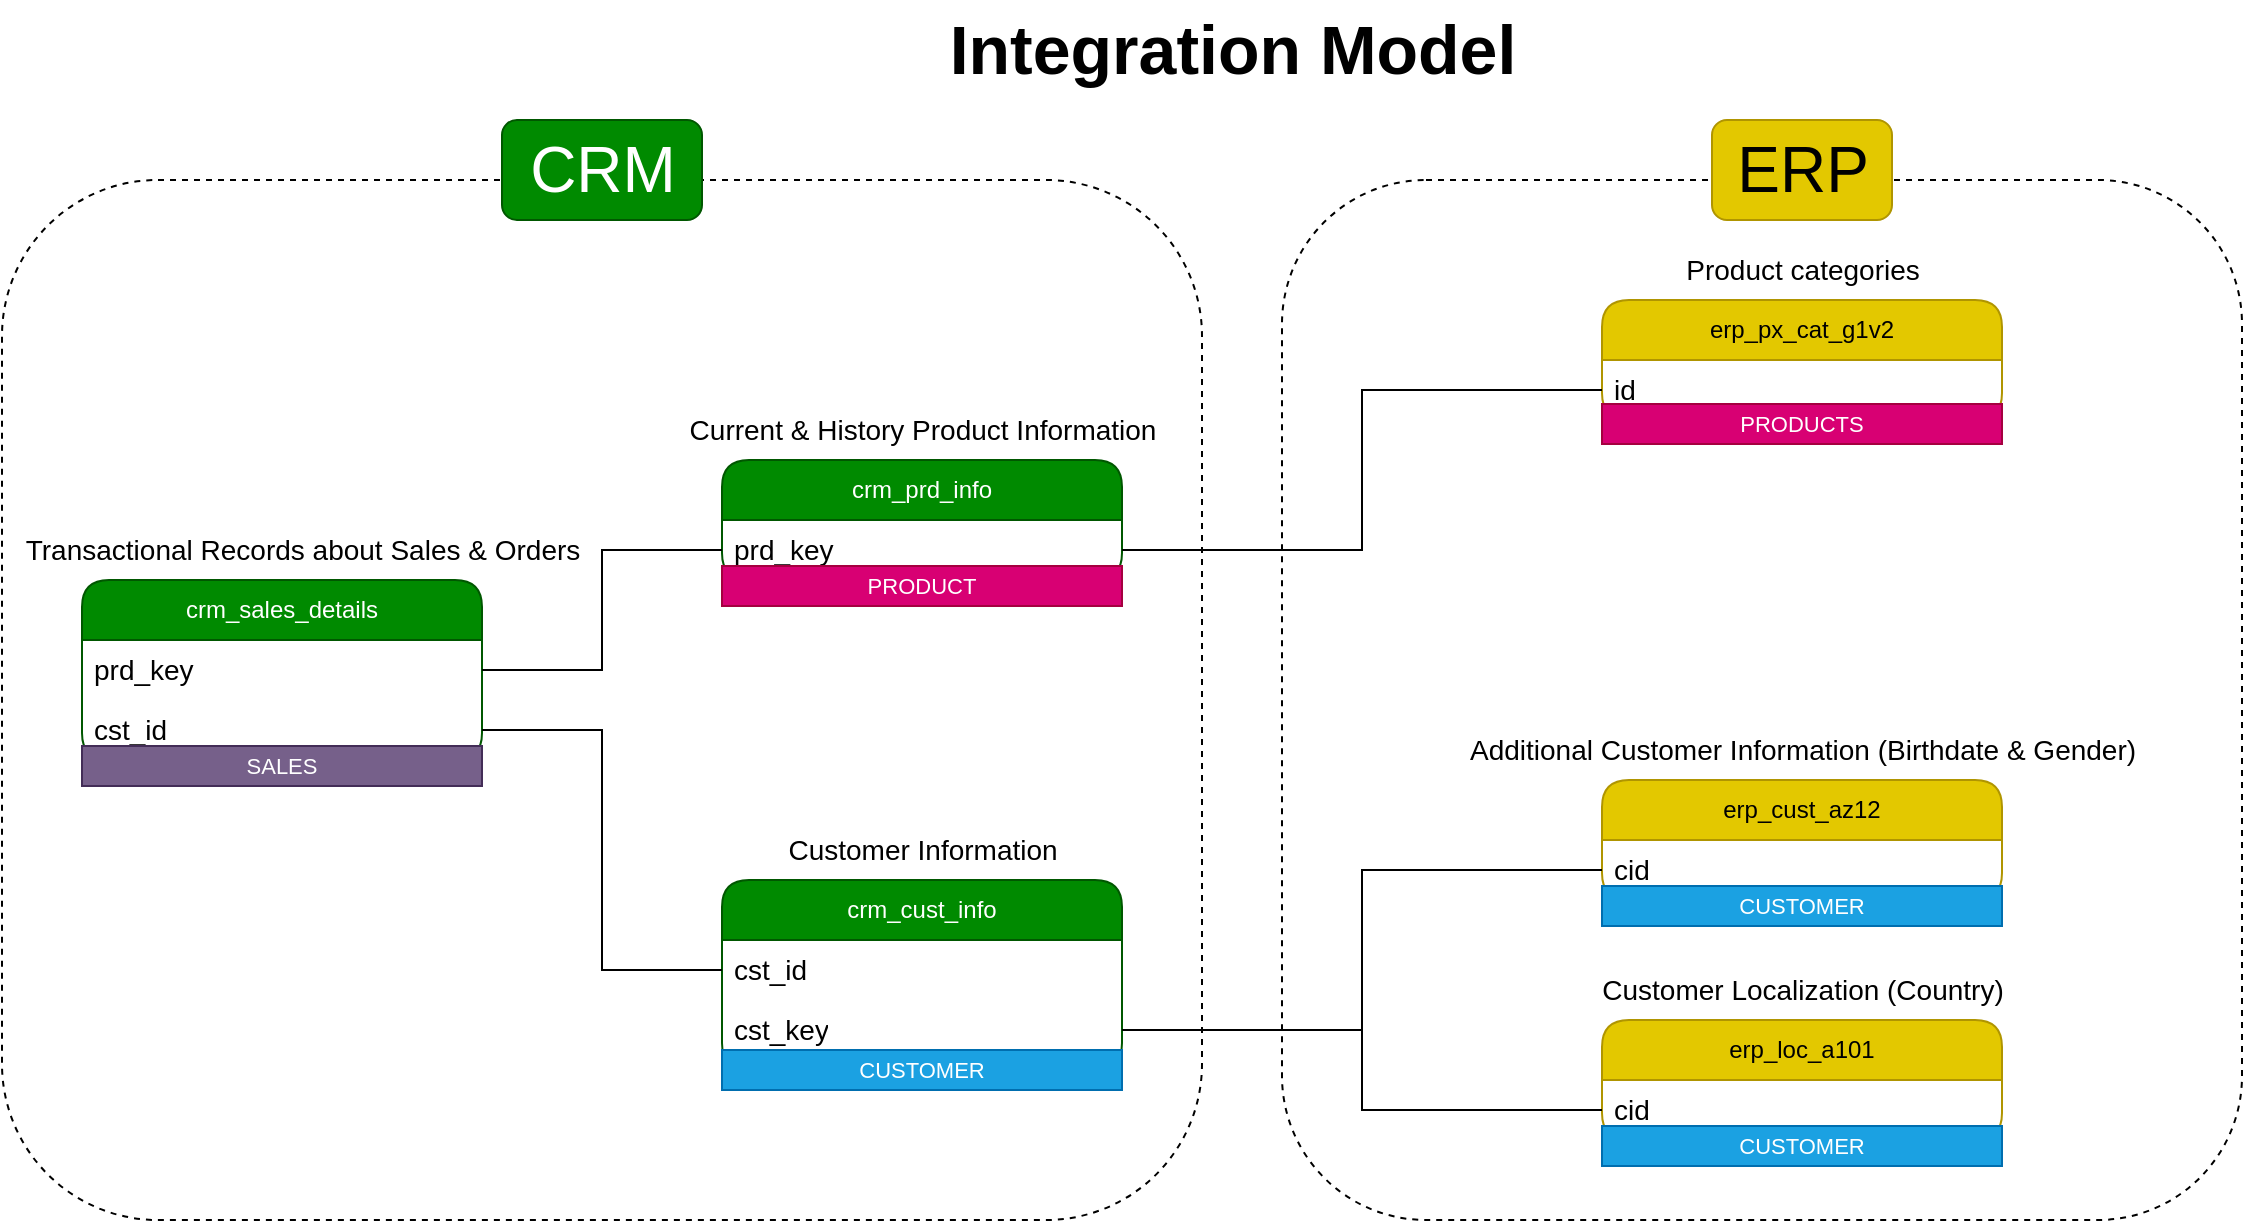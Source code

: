 <mxfile version="27.0.9">
  <diagram name="Page-1" id="PCKaCpVYWczDn-b74tcw">
    <mxGraphModel dx="1641" dy="534" grid="1" gridSize="10" guides="1" tooltips="1" connect="1" arrows="1" fold="1" page="1" pageScale="1" pageWidth="827" pageHeight="1169" math="0" shadow="0">
      <root>
        <mxCell id="0" />
        <mxCell id="1" parent="0" />
        <mxCell id="ddAq5CgOGKGEsgJp8Uih-1" value="&lt;font style=&quot;font-size: 34px;&quot;&gt;&lt;b style=&quot;&quot;&gt;Integration Model&lt;/b&gt;&lt;/font&gt;" style="text;html=1;align=center;verticalAlign=middle;resizable=0;points=[];autosize=1;strokeColor=none;fillColor=none;" parent="1" vertex="1">
          <mxGeometry x="220" y="70" width="310" height="50" as="geometry" />
        </mxCell>
        <mxCell id="ddAq5CgOGKGEsgJp8Uih-2" value="crm_cust_info" style="swimlane;fontStyle=0;childLayout=stackLayout;horizontal=1;startSize=30;horizontalStack=0;resizeParent=1;resizeParentMax=0;resizeLast=0;collapsible=1;marginBottom=0;whiteSpace=wrap;html=1;fillColor=#008a00;fontColor=#ffffff;strokeColor=#005700;rounded=1;container=1;" parent="1" vertex="1">
          <mxGeometry x="120" y="510" width="200" height="95" as="geometry">
            <mxRectangle x="190" y="240" width="60" height="30" as="alternateBounds" />
          </mxGeometry>
        </mxCell>
        <mxCell id="ddAq5CgOGKGEsgJp8Uih-6" value="&lt;font style=&quot;font-size: 14px;&quot;&gt;Customer Information&lt;/font&gt;" style="text;html=1;align=center;verticalAlign=middle;resizable=0;points=[];autosize=1;strokeColor=none;fillColor=none;" parent="1" vertex="1">
          <mxGeometry x="140" y="480" width="160" height="30" as="geometry" />
        </mxCell>
        <mxCell id="ddAq5CgOGKGEsgJp8Uih-7" value="crm_prd_info" style="swimlane;fontStyle=0;childLayout=stackLayout;horizontal=1;startSize=30;horizontalStack=0;resizeParent=1;resizeParentMax=0;resizeLast=0;collapsible=1;marginBottom=0;whiteSpace=wrap;html=1;fillColor=#008a00;fontColor=#ffffff;strokeColor=#005700;rounded=1;" parent="1" vertex="1">
          <mxGeometry x="120" y="300" width="200" height="60" as="geometry">
            <mxRectangle x="190" y="240" width="60" height="30" as="alternateBounds" />
          </mxGeometry>
        </mxCell>
        <mxCell id="ddAq5CgOGKGEsgJp8Uih-8" value="prd_key" style="text;strokeColor=none;fillColor=none;align=left;verticalAlign=middle;spacingLeft=4;spacingRight=4;overflow=hidden;points=[[0,0.5],[1,0.5]];portConstraint=eastwest;rotatable=0;whiteSpace=wrap;html=1;rounded=1;fontSize=14;spacing=2;" parent="ddAq5CgOGKGEsgJp8Uih-7" vertex="1">
          <mxGeometry y="30" width="200" height="30" as="geometry" />
        </mxCell>
        <mxCell id="ddAq5CgOGKGEsgJp8Uih-9" value="&lt;font style=&quot;font-size: 14px;&quot;&gt;Current &amp;amp; History Product Information&lt;/font&gt;" style="text;html=1;align=center;verticalAlign=middle;resizable=0;points=[];autosize=1;strokeColor=none;fillColor=none;" parent="1" vertex="1">
          <mxGeometry x="90" y="270" width="260" height="30" as="geometry" />
        </mxCell>
        <mxCell id="ddAq5CgOGKGEsgJp8Uih-10" value="crm_sales_details" style="swimlane;fontStyle=0;childLayout=stackLayout;horizontal=1;startSize=30;horizontalStack=0;resizeParent=1;resizeParentMax=0;resizeLast=0;collapsible=1;marginBottom=0;whiteSpace=wrap;html=1;fillColor=#008a00;fontColor=#ffffff;strokeColor=#005700;rounded=1;" parent="1" vertex="1">
          <mxGeometry x="-200" y="360" width="200" height="90" as="geometry">
            <mxRectangle x="190" y="240" width="60" height="30" as="alternateBounds" />
          </mxGeometry>
        </mxCell>
        <mxCell id="ddAq5CgOGKGEsgJp8Uih-11" value="prd_key" style="text;strokeColor=none;fillColor=none;align=left;verticalAlign=top;spacingLeft=4;spacingRight=4;overflow=hidden;points=[[0,0.5],[1,0.5]];portConstraint=eastwest;rotatable=0;whiteSpace=wrap;html=1;rounded=1;fontSize=14;" parent="ddAq5CgOGKGEsgJp8Uih-10" vertex="1">
          <mxGeometry y="30" width="200" height="30" as="geometry" />
        </mxCell>
        <mxCell id="ddAq5CgOGKGEsgJp8Uih-13" value="cst_id" style="text;strokeColor=none;fillColor=none;align=left;verticalAlign=top;spacingLeft=4;spacingRight=4;overflow=hidden;points=[[0,0.5],[1,0.5]];portConstraint=eastwest;rotatable=0;whiteSpace=wrap;html=1;rounded=1;fontSize=14;" parent="ddAq5CgOGKGEsgJp8Uih-10" vertex="1">
          <mxGeometry y="60" width="200" height="30" as="geometry" />
        </mxCell>
        <mxCell id="ddAq5CgOGKGEsgJp8Uih-12" value="&lt;font style=&quot;font-size: 14px;&quot;&gt;Transactional Records about Sales &amp;amp; Orders&lt;/font&gt;" style="text;html=1;align=center;verticalAlign=middle;resizable=0;points=[];autosize=1;strokeColor=none;fillColor=none;" parent="1" vertex="1">
          <mxGeometry x="-240" y="330" width="300" height="30" as="geometry" />
        </mxCell>
        <mxCell id="ddAq5CgOGKGEsgJp8Uih-14" style="edgeStyle=orthogonalEdgeStyle;rounded=0;orthogonalLoop=1;jettySize=auto;html=1;entryX=0;entryY=0.5;entryDx=0;entryDy=0;endArrow=none;startFill=0;" parent="1" source="ddAq5CgOGKGEsgJp8Uih-11" target="ddAq5CgOGKGEsgJp8Uih-8" edge="1">
          <mxGeometry relative="1" as="geometry" />
        </mxCell>
        <mxCell id="ddAq5CgOGKGEsgJp8Uih-15" style="edgeStyle=orthogonalEdgeStyle;rounded=0;orthogonalLoop=1;jettySize=auto;html=1;entryX=0;entryY=0.5;entryDx=0;entryDy=0;endArrow=none;startFill=0;" parent="1" source="ddAq5CgOGKGEsgJp8Uih-13" target="ddAq5CgOGKGEsgJp8Uih-3" edge="1">
          <mxGeometry relative="1" as="geometry" />
        </mxCell>
        <mxCell id="ddAq5CgOGKGEsgJp8Uih-16" value="erp_cust_az12" style="swimlane;fontStyle=0;childLayout=stackLayout;horizontal=1;startSize=30;horizontalStack=0;resizeParent=1;resizeParentMax=0;resizeLast=0;collapsible=1;marginBottom=0;whiteSpace=wrap;html=1;fillColor=#e3c800;fontColor=#000000;strokeColor=#B09500;rounded=1;" parent="1" vertex="1">
          <mxGeometry x="560" y="460" width="200" height="60" as="geometry">
            <mxRectangle x="190" y="240" width="60" height="30" as="alternateBounds" />
          </mxGeometry>
        </mxCell>
        <mxCell id="ddAq5CgOGKGEsgJp8Uih-17" value="cid" style="text;strokeColor=none;fillColor=none;align=left;verticalAlign=middle;spacingLeft=4;spacingRight=4;overflow=hidden;points=[[0,0.5],[1,0.5]];portConstraint=eastwest;rotatable=0;whiteSpace=wrap;html=1;rounded=1;fontSize=14;" parent="ddAq5CgOGKGEsgJp8Uih-16" vertex="1">
          <mxGeometry y="30" width="200" height="30" as="geometry" />
        </mxCell>
        <mxCell id="ddAq5CgOGKGEsgJp8Uih-18" value="&lt;span style=&quot;font-size: 14px;&quot;&gt;Additional Customer Information (Birthdate &amp;amp; Gender)&lt;/span&gt;" style="text;html=1;align=center;verticalAlign=middle;resizable=0;points=[];autosize=1;strokeColor=none;fillColor=none;" parent="1" vertex="1">
          <mxGeometry x="480" y="430" width="360" height="30" as="geometry" />
        </mxCell>
        <mxCell id="ddAq5CgOGKGEsgJp8Uih-20" style="edgeStyle=orthogonalEdgeStyle;rounded=0;orthogonalLoop=1;jettySize=auto;html=1;entryX=1;entryY=0.5;entryDx=0;entryDy=0;endArrow=none;startFill=0;" parent="1" source="ddAq5CgOGKGEsgJp8Uih-17" target="ddAq5CgOGKGEsgJp8Uih-19" edge="1">
          <mxGeometry relative="1" as="geometry" />
        </mxCell>
        <mxCell id="ddAq5CgOGKGEsgJp8Uih-21" value="erp_loc_a101" style="swimlane;fontStyle=0;childLayout=stackLayout;horizontal=1;startSize=30;horizontalStack=0;resizeParent=1;resizeParentMax=0;resizeLast=0;collapsible=1;marginBottom=0;whiteSpace=wrap;html=1;fillColor=#e3c800;fontColor=#000000;strokeColor=#B09500;rounded=1;" parent="1" vertex="1">
          <mxGeometry x="560" y="580" width="200" height="60" as="geometry">
            <mxRectangle x="190" y="240" width="60" height="30" as="alternateBounds" />
          </mxGeometry>
        </mxCell>
        <mxCell id="ddAq5CgOGKGEsgJp8Uih-22" value="cid" style="text;strokeColor=none;fillColor=none;align=left;verticalAlign=middle;spacingLeft=4;spacingRight=4;overflow=hidden;points=[[0,0.5],[1,0.5]];portConstraint=eastwest;rotatable=0;whiteSpace=wrap;html=1;rounded=1;fontSize=14;" parent="ddAq5CgOGKGEsgJp8Uih-21" vertex="1">
          <mxGeometry y="30" width="200" height="30" as="geometry" />
        </mxCell>
        <mxCell id="ddAq5CgOGKGEsgJp8Uih-23" value="&lt;span style=&quot;font-size: 14px;&quot;&gt;Customer Localization (Country)&lt;/span&gt;" style="text;html=1;align=center;verticalAlign=middle;resizable=0;points=[];autosize=1;strokeColor=none;fillColor=none;" parent="1" vertex="1">
          <mxGeometry x="550" y="550" width="220" height="30" as="geometry" />
        </mxCell>
        <mxCell id="ddAq5CgOGKGEsgJp8Uih-24" style="edgeStyle=orthogonalEdgeStyle;rounded=0;orthogonalLoop=1;jettySize=auto;html=1;entryX=1;entryY=0.5;entryDx=0;entryDy=0;endArrow=none;startFill=0;" parent="1" source="ddAq5CgOGKGEsgJp8Uih-22" target="ddAq5CgOGKGEsgJp8Uih-19" edge="1">
          <mxGeometry relative="1" as="geometry" />
        </mxCell>
        <mxCell id="ddAq5CgOGKGEsgJp8Uih-25" value="erp_px_cat_g1v2" style="swimlane;fontStyle=0;childLayout=stackLayout;horizontal=1;startSize=30;horizontalStack=0;resizeParent=1;resizeParentMax=0;resizeLast=0;collapsible=1;marginBottom=0;whiteSpace=wrap;html=1;fillColor=#e3c800;fontColor=#000000;strokeColor=#B09500;rounded=1;" parent="1" vertex="1">
          <mxGeometry x="560" y="220" width="200" height="60" as="geometry">
            <mxRectangle x="190" y="240" width="60" height="30" as="alternateBounds" />
          </mxGeometry>
        </mxCell>
        <mxCell id="ddAq5CgOGKGEsgJp8Uih-26" value="id" style="text;strokeColor=none;fillColor=none;align=left;verticalAlign=middle;spacingLeft=4;spacingRight=4;overflow=hidden;points=[[0,0.5],[1,0.5]];portConstraint=eastwest;rotatable=0;rounded=1;fontSize=14;spacingBottom=0;whiteSpace=wrap;html=1;" parent="ddAq5CgOGKGEsgJp8Uih-25" vertex="1">
          <mxGeometry y="30" width="200" height="30" as="geometry" />
        </mxCell>
        <mxCell id="ddAq5CgOGKGEsgJp8Uih-27" value="&lt;span style=&quot;font-size: 14px;&quot;&gt;Product categories&lt;/span&gt;" style="text;html=1;align=center;verticalAlign=middle;resizable=0;points=[];autosize=1;strokeColor=none;fillColor=none;" parent="1" vertex="1">
          <mxGeometry x="590" y="190" width="140" height="30" as="geometry" />
        </mxCell>
        <mxCell id="ddAq5CgOGKGEsgJp8Uih-32" value="" style="rounded=1;whiteSpace=wrap;html=1;fillColor=none;dashed=1;" parent="1" vertex="1">
          <mxGeometry x="-240" y="160" width="600" height="520" as="geometry" />
        </mxCell>
        <mxCell id="ddAq5CgOGKGEsgJp8Uih-33" value="" style="rounded=1;whiteSpace=wrap;html=1;fillColor=none;dashed=1;" parent="1" vertex="1">
          <mxGeometry x="400" y="160" width="480" height="520" as="geometry" />
        </mxCell>
        <mxCell id="ddAq5CgOGKGEsgJp8Uih-31" style="edgeStyle=orthogonalEdgeStyle;rounded=0;orthogonalLoop=1;jettySize=auto;html=1;entryX=1;entryY=0.5;entryDx=0;entryDy=0;endArrow=none;startFill=0;" parent="1" source="ddAq5CgOGKGEsgJp8Uih-26" target="ddAq5CgOGKGEsgJp8Uih-8" edge="1">
          <mxGeometry relative="1" as="geometry" />
        </mxCell>
        <mxCell id="ddAq5CgOGKGEsgJp8Uih-34" value="CRM" style="text;html=1;align=center;verticalAlign=middle;resizable=0;points=[];autosize=1;strokeColor=#005700;fillColor=#008a00;fontColor=#ffffff;rounded=1;fontSize=32;" parent="1" vertex="1">
          <mxGeometry x="10" y="130" width="100" height="50" as="geometry" />
        </mxCell>
        <mxCell id="ddAq5CgOGKGEsgJp8Uih-35" value="ERP" style="text;html=1;align=center;verticalAlign=middle;resizable=0;points=[];autosize=1;strokeColor=#B09500;fillColor=#e3c800;fontColor=#000000;rounded=1;fontSize=32;" parent="1" vertex="1">
          <mxGeometry x="615" y="130" width="90" height="50" as="geometry" />
        </mxCell>
        <mxCell id="ddAq5CgOGKGEsgJp8Uih-3" value="cst_id" style="text;strokeColor=none;fillColor=none;align=left;verticalAlign=middle;spacingLeft=4;spacingRight=4;overflow=hidden;points=[[0,0.5],[1,0.5]];portConstraint=eastwest;rotatable=0;whiteSpace=wrap;html=1;rounded=1;fontSize=14;" parent="1" vertex="1">
          <mxGeometry x="120" y="540" width="200" height="30" as="geometry" />
        </mxCell>
        <mxCell id="ddAq5CgOGKGEsgJp8Uih-19" value="&lt;font&gt;cst_key&lt;/font&gt;" style="text;strokeColor=none;fillColor=none;align=left;verticalAlign=middle;spacingLeft=4;spacingRight=4;overflow=hidden;points=[[0,0.5],[1,0.5]];portConstraint=eastwest;rotatable=0;whiteSpace=wrap;html=1;rounded=1;fontSize=14;" parent="1" vertex="1">
          <mxGeometry x="120" y="570" width="200" height="30" as="geometry" />
        </mxCell>
        <mxCell id="IctIL4jzvIUfi_1f9JeV-1" value="&lt;font style=&quot;font-size: 11px; line-height: 100%;&quot;&gt;PRODUCT&lt;/font&gt;" style="text;html=1;strokeColor=#A50040;fillColor=#d80073;align=center;verticalAlign=middle;whiteSpace=wrap;overflow=hidden;fontColor=#ffffff;" parent="1" vertex="1">
          <mxGeometry x="120" y="353" width="200" height="20" as="geometry" />
        </mxCell>
        <mxCell id="IctIL4jzvIUfi_1f9JeV-2" value="&lt;font style=&quot;font-size: 11px; line-height: 100%;&quot;&gt;PRODUCTS&lt;/font&gt;" style="text;html=1;strokeColor=#A50040;fillColor=#d80073;align=center;verticalAlign=middle;whiteSpace=wrap;overflow=hidden;fontColor=#ffffff;" parent="1" vertex="1">
          <mxGeometry x="560" y="272" width="200" height="20" as="geometry" />
        </mxCell>
        <mxCell id="IctIL4jzvIUfi_1f9JeV-3" value="&lt;span style=&quot;font-size: 11px;&quot;&gt;CUSTOMER&lt;/span&gt;" style="text;html=1;strokeColor=#006EAF;fillColor=#1ba1e2;align=center;verticalAlign=middle;whiteSpace=wrap;overflow=hidden;fontColor=#ffffff;" parent="1" vertex="1">
          <mxGeometry x="120" y="595" width="200" height="20" as="geometry" />
        </mxCell>
        <mxCell id="IctIL4jzvIUfi_1f9JeV-4" value="&lt;span style=&quot;font-size: 11px;&quot;&gt;CUSTOMER&lt;/span&gt;" style="text;html=1;strokeColor=#006EAF;fillColor=#1ba1e2;align=center;verticalAlign=middle;whiteSpace=wrap;overflow=hidden;fontColor=#ffffff;" parent="1" vertex="1">
          <mxGeometry x="560" y="633" width="200" height="20" as="geometry" />
        </mxCell>
        <mxCell id="IctIL4jzvIUfi_1f9JeV-5" value="&lt;span style=&quot;font-size: 11px;&quot;&gt;CUSTOMER&lt;/span&gt;" style="text;html=1;strokeColor=#006EAF;fillColor=#1ba1e2;align=center;verticalAlign=middle;whiteSpace=wrap;overflow=hidden;fontColor=#ffffff;" parent="1" vertex="1">
          <mxGeometry x="560" y="513" width="200" height="20" as="geometry" />
        </mxCell>
        <mxCell id="IctIL4jzvIUfi_1f9JeV-6" value="&lt;span style=&quot;font-size: 11px;&quot;&gt;SALES&lt;/span&gt;" style="text;html=1;strokeColor=#432D57;fillColor=#76608a;align=center;verticalAlign=middle;whiteSpace=wrap;overflow=hidden;fontColor=#ffffff;" parent="1" vertex="1">
          <mxGeometry x="-200" y="443" width="200" height="20" as="geometry" />
        </mxCell>
      </root>
    </mxGraphModel>
  </diagram>
</mxfile>
